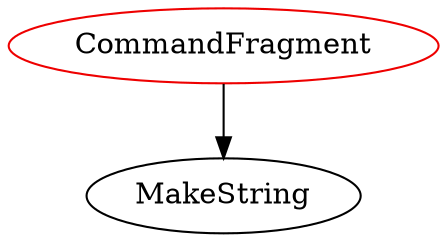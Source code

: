 digraph commandfragment{
CommandFragment -> MakeString;
CommandFragment	[shape=oval, color=red2, label="CommandFragment"];
}
